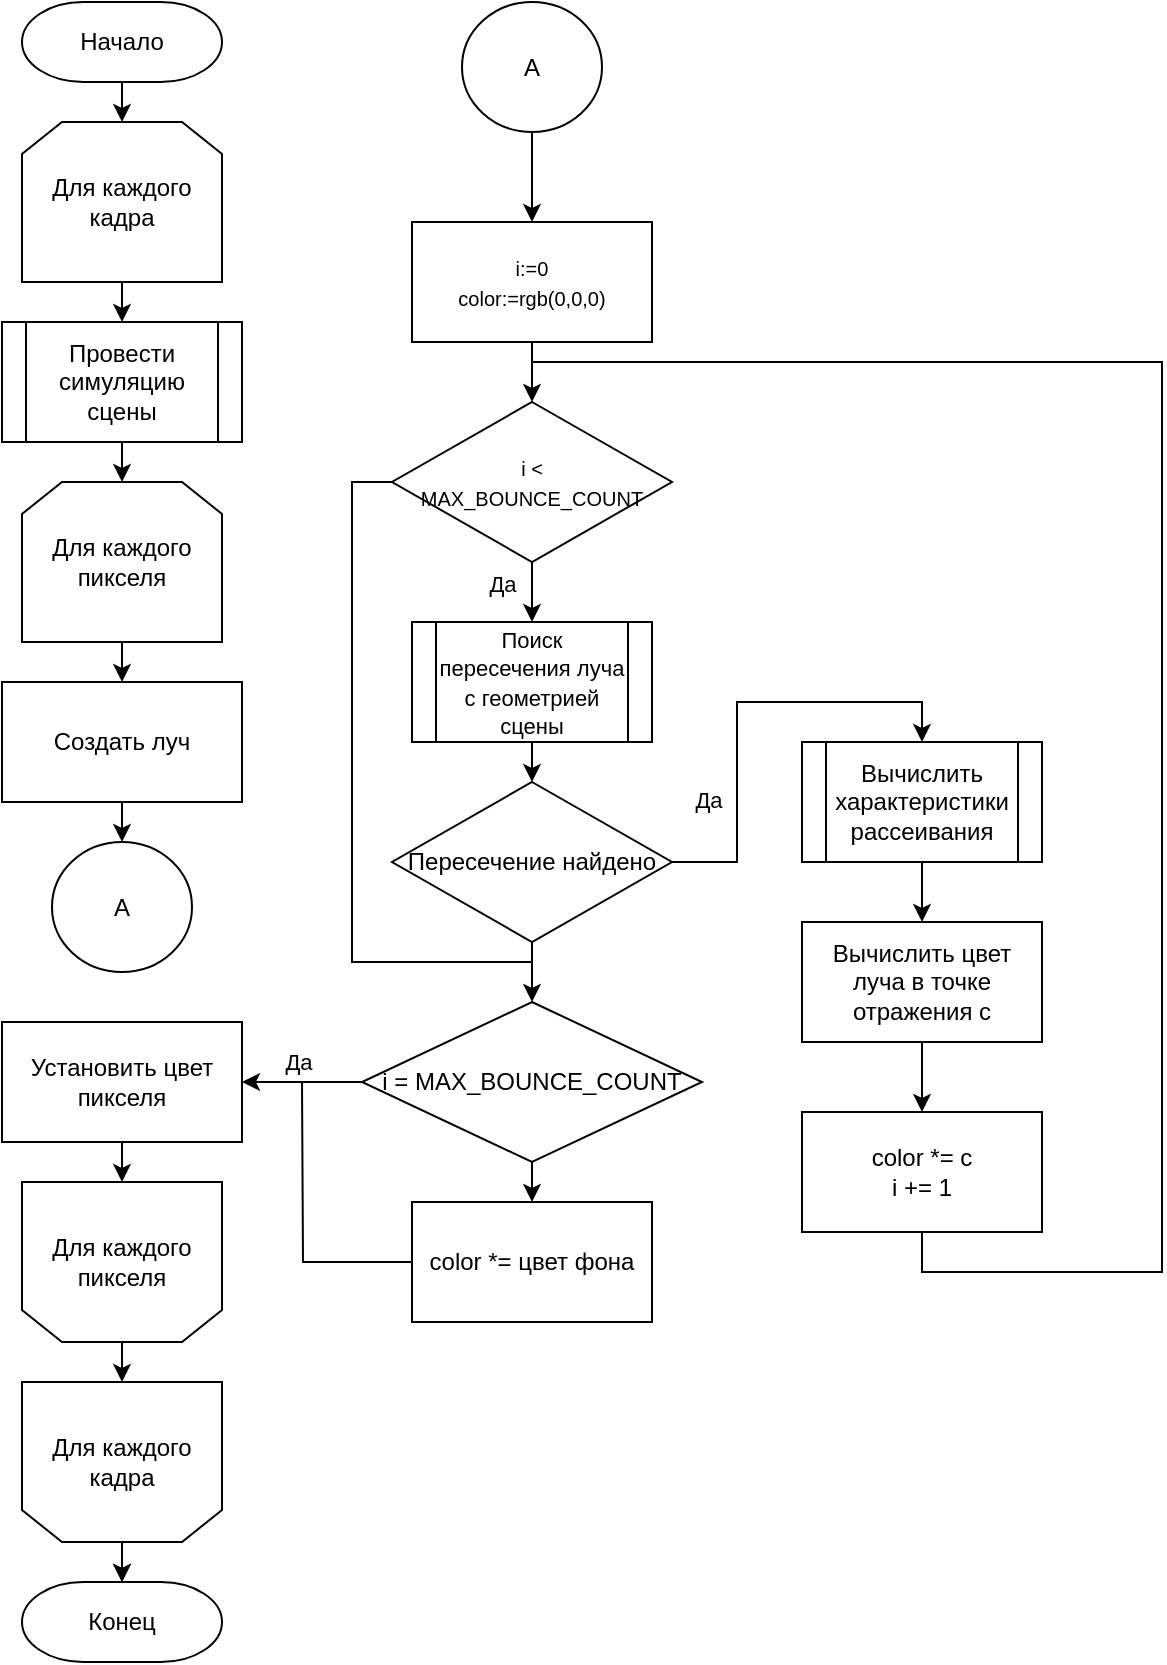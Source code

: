 <mxfile version="22.1.7" type="device">
  <diagram id="C5RBs43oDa-KdzZeNtuy" name="Page-1">
    <mxGraphModel dx="954" dy="617" grid="1" gridSize="10" guides="1" tooltips="1" connect="1" arrows="1" fold="1" page="1" pageScale="1" pageWidth="827" pageHeight="1169" math="0" shadow="0">
      <root>
        <mxCell id="WIyWlLk6GJQsqaUBKTNV-0" />
        <mxCell id="WIyWlLk6GJQsqaUBKTNV-1" parent="WIyWlLk6GJQsqaUBKTNV-0" />
        <mxCell id="Vov0EzuTKuRAHN_TWs5X-8" style="edgeStyle=orthogonalEdgeStyle;rounded=0;orthogonalLoop=1;jettySize=auto;html=1;exitX=0.5;exitY=1;exitDx=0;exitDy=0;exitPerimeter=0;entryX=0.5;entryY=0;entryDx=0;entryDy=0;" parent="WIyWlLk6GJQsqaUBKTNV-1" source="Vov0EzuTKuRAHN_TWs5X-3" target="Vov0EzuTKuRAHN_TWs5X-7" edge="1">
          <mxGeometry relative="1" as="geometry" />
        </mxCell>
        <mxCell id="Vov0EzuTKuRAHN_TWs5X-3" value="Начало" style="strokeWidth=1;html=1;shape=mxgraph.flowchart.terminator;whiteSpace=wrap;" parent="WIyWlLk6GJQsqaUBKTNV-1" vertex="1">
          <mxGeometry x="120" y="50" width="100" height="40" as="geometry" />
        </mxCell>
        <mxCell id="Vov0EzuTKuRAHN_TWs5X-11" style="edgeStyle=orthogonalEdgeStyle;rounded=0;orthogonalLoop=1;jettySize=auto;html=1;exitX=0.5;exitY=1;exitDx=0;exitDy=0;entryX=0.5;entryY=0;entryDx=0;entryDy=0;" parent="WIyWlLk6GJQsqaUBKTNV-1" source="Vov0EzuTKuRAHN_TWs5X-5" target="Vov0EzuTKuRAHN_TWs5X-10" edge="1">
          <mxGeometry relative="1" as="geometry" />
        </mxCell>
        <mxCell id="Vov0EzuTKuRAHN_TWs5X-5" value="Провести симуляцию сцены" style="shape=process;whiteSpace=wrap;html=1;backgroundOutline=1;" parent="WIyWlLk6GJQsqaUBKTNV-1" vertex="1">
          <mxGeometry x="110" y="210" width="120" height="60" as="geometry" />
        </mxCell>
        <mxCell id="Vov0EzuTKuRAHN_TWs5X-9" style="edgeStyle=orthogonalEdgeStyle;rounded=0;orthogonalLoop=1;jettySize=auto;html=1;exitX=0.5;exitY=1;exitDx=0;exitDy=0;entryX=0.5;entryY=0;entryDx=0;entryDy=0;" parent="WIyWlLk6GJQsqaUBKTNV-1" source="Vov0EzuTKuRAHN_TWs5X-7" target="Vov0EzuTKuRAHN_TWs5X-5" edge="1">
          <mxGeometry relative="1" as="geometry" />
        </mxCell>
        <mxCell id="Vov0EzuTKuRAHN_TWs5X-7" value="Для каждого кадра" style="shape=loopLimit;whiteSpace=wrap;html=1;" parent="WIyWlLk6GJQsqaUBKTNV-1" vertex="1">
          <mxGeometry x="120" y="110" width="100" height="80" as="geometry" />
        </mxCell>
        <mxCell id="Vov0EzuTKuRAHN_TWs5X-13" style="edgeStyle=orthogonalEdgeStyle;rounded=0;orthogonalLoop=1;jettySize=auto;html=1;exitX=0.5;exitY=1;exitDx=0;exitDy=0;entryX=0.5;entryY=0;entryDx=0;entryDy=0;" parent="WIyWlLk6GJQsqaUBKTNV-1" source="Vov0EzuTKuRAHN_TWs5X-10" target="Vov0EzuTKuRAHN_TWs5X-12" edge="1">
          <mxGeometry relative="1" as="geometry" />
        </mxCell>
        <mxCell id="Vov0EzuTKuRAHN_TWs5X-10" value="Для каждого пикселя" style="shape=loopLimit;whiteSpace=wrap;html=1;" parent="WIyWlLk6GJQsqaUBKTNV-1" vertex="1">
          <mxGeometry x="120" y="290" width="100" height="80" as="geometry" />
        </mxCell>
        <mxCell id="Vov0EzuTKuRAHN_TWs5X-17" style="edgeStyle=orthogonalEdgeStyle;rounded=0;orthogonalLoop=1;jettySize=auto;html=1;exitX=0.5;exitY=1;exitDx=0;exitDy=0;entryX=0.5;entryY=0;entryDx=0;entryDy=0;" parent="WIyWlLk6GJQsqaUBKTNV-1" source="Vov0EzuTKuRAHN_TWs5X-12" target="Vov0EzuTKuRAHN_TWs5X-16" edge="1">
          <mxGeometry relative="1" as="geometry" />
        </mxCell>
        <mxCell id="Vov0EzuTKuRAHN_TWs5X-12" value="Создать луч" style="rounded=0;whiteSpace=wrap;html=1;" parent="WIyWlLk6GJQsqaUBKTNV-1" vertex="1">
          <mxGeometry x="110" y="390" width="120" height="60" as="geometry" />
        </mxCell>
        <mxCell id="Vov0EzuTKuRAHN_TWs5X-16" value="А" style="ellipse;whiteSpace=wrap;html=1;" parent="WIyWlLk6GJQsqaUBKTNV-1" vertex="1">
          <mxGeometry x="135" y="470" width="70" height="65" as="geometry" />
        </mxCell>
        <mxCell id="Vov0EzuTKuRAHN_TWs5X-22" style="edgeStyle=orthogonalEdgeStyle;rounded=0;orthogonalLoop=1;jettySize=auto;html=1;exitX=0.5;exitY=1;exitDx=0;exitDy=0;entryX=0.5;entryY=1;entryDx=0;entryDy=0;" parent="WIyWlLk6GJQsqaUBKTNV-1" source="Vov0EzuTKuRAHN_TWs5X-18" target="Vov0EzuTKuRAHN_TWs5X-20" edge="1">
          <mxGeometry relative="1" as="geometry" />
        </mxCell>
        <mxCell id="Vov0EzuTKuRAHN_TWs5X-18" value="Установить цвет пикселя" style="rounded=0;whiteSpace=wrap;html=1;" parent="WIyWlLk6GJQsqaUBKTNV-1" vertex="1">
          <mxGeometry x="110" y="560" width="120" height="60" as="geometry" />
        </mxCell>
        <mxCell id="Vov0EzuTKuRAHN_TWs5X-24" style="edgeStyle=orthogonalEdgeStyle;rounded=0;orthogonalLoop=1;jettySize=auto;html=1;exitX=0.5;exitY=0;exitDx=0;exitDy=0;entryX=0.5;entryY=1;entryDx=0;entryDy=0;" parent="WIyWlLk6GJQsqaUBKTNV-1" source="Vov0EzuTKuRAHN_TWs5X-20" target="Vov0EzuTKuRAHN_TWs5X-23" edge="1">
          <mxGeometry relative="1" as="geometry" />
        </mxCell>
        <mxCell id="Vov0EzuTKuRAHN_TWs5X-20" value="Для каждого пикселя" style="shape=loopLimit;whiteSpace=wrap;html=1;rotation=0;horizontal=1;direction=west;" parent="WIyWlLk6GJQsqaUBKTNV-1" vertex="1">
          <mxGeometry x="120" y="640" width="100" height="80" as="geometry" />
        </mxCell>
        <mxCell id="Vov0EzuTKuRAHN_TWs5X-54" style="edgeStyle=orthogonalEdgeStyle;rounded=0;orthogonalLoop=1;jettySize=auto;html=1;exitX=0.5;exitY=0;exitDx=0;exitDy=0;entryX=0.5;entryY=0;entryDx=0;entryDy=0;entryPerimeter=0;" parent="WIyWlLk6GJQsqaUBKTNV-1" source="Vov0EzuTKuRAHN_TWs5X-23" target="Vov0EzuTKuRAHN_TWs5X-25" edge="1">
          <mxGeometry relative="1" as="geometry" />
        </mxCell>
        <mxCell id="MvOk6W_e_Ivg_tK6j7mt-0" value="" style="edgeStyle=orthogonalEdgeStyle;rounded=0;orthogonalLoop=1;jettySize=auto;html=1;" edge="1" parent="WIyWlLk6GJQsqaUBKTNV-1" source="Vov0EzuTKuRAHN_TWs5X-23" target="Vov0EzuTKuRAHN_TWs5X-25">
          <mxGeometry relative="1" as="geometry" />
        </mxCell>
        <mxCell id="Vov0EzuTKuRAHN_TWs5X-23" value="Для каждого кадра" style="shape=loopLimit;whiteSpace=wrap;html=1;rotation=0;horizontal=1;direction=west;" parent="WIyWlLk6GJQsqaUBKTNV-1" vertex="1">
          <mxGeometry x="120" y="740" width="100" height="80" as="geometry" />
        </mxCell>
        <mxCell id="Vov0EzuTKuRAHN_TWs5X-25" value="Конец" style="strokeWidth=1;html=1;shape=mxgraph.flowchart.terminator;whiteSpace=wrap;" parent="WIyWlLk6GJQsqaUBKTNV-1" vertex="1">
          <mxGeometry x="120" y="840" width="100" height="40" as="geometry" />
        </mxCell>
        <mxCell id="Vov0EzuTKuRAHN_TWs5X-30" style="edgeStyle=orthogonalEdgeStyle;rounded=0;orthogonalLoop=1;jettySize=auto;html=1;exitX=0.5;exitY=1;exitDx=0;exitDy=0;entryX=0.5;entryY=0;entryDx=0;entryDy=0;" parent="WIyWlLk6GJQsqaUBKTNV-1" source="Vov0EzuTKuRAHN_TWs5X-28" target="Vov0EzuTKuRAHN_TWs5X-43" edge="1">
          <mxGeometry relative="1" as="geometry">
            <mxPoint x="375" y="150" as="targetPoint" />
          </mxGeometry>
        </mxCell>
        <mxCell id="Vov0EzuTKuRAHN_TWs5X-28" value="А" style="ellipse;whiteSpace=wrap;html=1;" parent="WIyWlLk6GJQsqaUBKTNV-1" vertex="1">
          <mxGeometry x="340" y="50" width="70" height="65" as="geometry" />
        </mxCell>
        <mxCell id="Vov0EzuTKuRAHN_TWs5X-34" style="edgeStyle=orthogonalEdgeStyle;rounded=0;orthogonalLoop=1;jettySize=auto;html=1;exitX=0.5;exitY=1;exitDx=0;exitDy=0;entryX=0.5;entryY=0;entryDx=0;entryDy=0;" parent="WIyWlLk6GJQsqaUBKTNV-1" source="Vov0EzuTKuRAHN_TWs5X-31" target="Vov0EzuTKuRAHN_TWs5X-33" edge="1">
          <mxGeometry relative="1" as="geometry" />
        </mxCell>
        <mxCell id="Vov0EzuTKuRAHN_TWs5X-31" value="&lt;font style=&quot;font-size: 11px;&quot;&gt;Поиск пересечения луча с геометрией сцены&lt;/font&gt;" style="shape=process;whiteSpace=wrap;html=1;backgroundOutline=1;" parent="WIyWlLk6GJQsqaUBKTNV-1" vertex="1">
          <mxGeometry x="315" y="360" width="120" height="60" as="geometry" />
        </mxCell>
        <mxCell id="Vov0EzuTKuRAHN_TWs5X-38" style="edgeStyle=orthogonalEdgeStyle;rounded=0;orthogonalLoop=1;jettySize=auto;html=1;exitX=1;exitY=0.5;exitDx=0;exitDy=0;entryX=0.5;entryY=0;entryDx=0;entryDy=0;" parent="WIyWlLk6GJQsqaUBKTNV-1" source="Vov0EzuTKuRAHN_TWs5X-33" target="Vov0EzuTKuRAHN_TWs5X-37" edge="1">
          <mxGeometry relative="1" as="geometry" />
        </mxCell>
        <mxCell id="Vov0EzuTKuRAHN_TWs5X-39" value="Да" style="edgeLabel;html=1;align=center;verticalAlign=middle;resizable=0;points=[];" parent="Vov0EzuTKuRAHN_TWs5X-38" vertex="1" connectable="0">
          <mxGeometry x="-0.467" relative="1" as="geometry">
            <mxPoint x="-15" y="-4" as="offset" />
          </mxGeometry>
        </mxCell>
        <mxCell id="Vov0EzuTKuRAHN_TWs5X-52" style="edgeStyle=orthogonalEdgeStyle;rounded=0;orthogonalLoop=1;jettySize=auto;html=1;exitX=0.5;exitY=1;exitDx=0;exitDy=0;entryX=0.5;entryY=0;entryDx=0;entryDy=0;" parent="WIyWlLk6GJQsqaUBKTNV-1" source="Vov0EzuTKuRAHN_TWs5X-33" target="Vov0EzuTKuRAHN_TWs5X-56" edge="1">
          <mxGeometry relative="1" as="geometry">
            <mxPoint x="375" y="545" as="targetPoint" />
          </mxGeometry>
        </mxCell>
        <mxCell id="Vov0EzuTKuRAHN_TWs5X-33" value="Пересечение найдено" style="rhombus;whiteSpace=wrap;html=1;" parent="WIyWlLk6GJQsqaUBKTNV-1" vertex="1">
          <mxGeometry x="305" y="440" width="140" height="80" as="geometry" />
        </mxCell>
        <mxCell id="Vov0EzuTKuRAHN_TWs5X-42" style="edgeStyle=orthogonalEdgeStyle;rounded=0;orthogonalLoop=1;jettySize=auto;html=1;exitX=0.5;exitY=1;exitDx=0;exitDy=0;entryX=0.5;entryY=0;entryDx=0;entryDy=0;" parent="WIyWlLk6GJQsqaUBKTNV-1" source="Vov0EzuTKuRAHN_TWs5X-37" target="Vov0EzuTKuRAHN_TWs5X-41" edge="1">
          <mxGeometry relative="1" as="geometry" />
        </mxCell>
        <mxCell id="Vov0EzuTKuRAHN_TWs5X-37" value="Вычислить характеристики рассеивания" style="shape=process;whiteSpace=wrap;html=1;backgroundOutline=1;" parent="WIyWlLk6GJQsqaUBKTNV-1" vertex="1">
          <mxGeometry x="510" y="420" width="120" height="60" as="geometry" />
        </mxCell>
        <mxCell id="Vov0EzuTKuRAHN_TWs5X-50" style="edgeStyle=orthogonalEdgeStyle;rounded=0;orthogonalLoop=1;jettySize=auto;html=1;exitX=0.5;exitY=1;exitDx=0;exitDy=0;entryX=0.5;entryY=0;entryDx=0;entryDy=0;" parent="WIyWlLk6GJQsqaUBKTNV-1" source="Vov0EzuTKuRAHN_TWs5X-41" target="Vov0EzuTKuRAHN_TWs5X-44" edge="1">
          <mxGeometry relative="1" as="geometry" />
        </mxCell>
        <mxCell id="Vov0EzuTKuRAHN_TWs5X-41" value="Вычислить цвет луча в точке отражения c" style="rounded=0;whiteSpace=wrap;html=1;" parent="WIyWlLk6GJQsqaUBKTNV-1" vertex="1">
          <mxGeometry x="510" y="510" width="120" height="60" as="geometry" />
        </mxCell>
        <mxCell id="Vov0EzuTKuRAHN_TWs5X-46" style="edgeStyle=orthogonalEdgeStyle;rounded=0;orthogonalLoop=1;jettySize=auto;html=1;exitX=0.5;exitY=1;exitDx=0;exitDy=0;entryX=0.5;entryY=0;entryDx=0;entryDy=0;" parent="WIyWlLk6GJQsqaUBKTNV-1" source="Vov0EzuTKuRAHN_TWs5X-43" target="Vov0EzuTKuRAHN_TWs5X-45" edge="1">
          <mxGeometry relative="1" as="geometry" />
        </mxCell>
        <mxCell id="Vov0EzuTKuRAHN_TWs5X-43" value="&lt;font style=&quot;border-color: var(--border-color); font-size: 10px;&quot;&gt;i:=0&lt;/font&gt;&lt;font style=&quot;border-color: var(--border-color); font-size: 10px;&quot;&gt;&lt;br style=&quot;border-color: var(--border-color);&quot;&gt;&lt;font style=&quot;border-color: var(--border-color);&quot;&gt;color:=rgb(0,0,0)&lt;/font&gt;&lt;/font&gt;" style="rounded=0;whiteSpace=wrap;html=1;" parent="WIyWlLk6GJQsqaUBKTNV-1" vertex="1">
          <mxGeometry x="315" y="160" width="120" height="60" as="geometry" />
        </mxCell>
        <mxCell id="Vov0EzuTKuRAHN_TWs5X-51" style="edgeStyle=orthogonalEdgeStyle;rounded=0;orthogonalLoop=1;jettySize=auto;html=1;exitX=0.5;exitY=1;exitDx=0;exitDy=0;endArrow=none;endFill=0;" parent="WIyWlLk6GJQsqaUBKTNV-1" source="Vov0EzuTKuRAHN_TWs5X-44" edge="1">
          <mxGeometry relative="1" as="geometry">
            <mxPoint x="375" y="230" as="targetPoint" />
            <Array as="points">
              <mxPoint x="570" y="685" />
              <mxPoint x="690" y="685" />
              <mxPoint x="690" y="230" />
            </Array>
          </mxGeometry>
        </mxCell>
        <mxCell id="Vov0EzuTKuRAHN_TWs5X-44" value="color *= c&lt;br&gt;i += 1" style="rounded=0;whiteSpace=wrap;html=1;" parent="WIyWlLk6GJQsqaUBKTNV-1" vertex="1">
          <mxGeometry x="510" y="605" width="120" height="60" as="geometry" />
        </mxCell>
        <mxCell id="Vov0EzuTKuRAHN_TWs5X-47" style="edgeStyle=orthogonalEdgeStyle;rounded=0;orthogonalLoop=1;jettySize=auto;html=1;exitX=0.5;exitY=1;exitDx=0;exitDy=0;entryX=0.5;entryY=0;entryDx=0;entryDy=0;" parent="WIyWlLk6GJQsqaUBKTNV-1" source="Vov0EzuTKuRAHN_TWs5X-45" target="Vov0EzuTKuRAHN_TWs5X-31" edge="1">
          <mxGeometry relative="1" as="geometry" />
        </mxCell>
        <mxCell id="Vov0EzuTKuRAHN_TWs5X-49" style="edgeStyle=orthogonalEdgeStyle;rounded=0;orthogonalLoop=1;jettySize=auto;html=1;exitX=0;exitY=0.5;exitDx=0;exitDy=0;endArrow=none;endFill=0;" parent="WIyWlLk6GJQsqaUBKTNV-1" source="Vov0EzuTKuRAHN_TWs5X-45" edge="1">
          <mxGeometry relative="1" as="geometry">
            <mxPoint x="375" y="530" as="targetPoint" />
            <Array as="points">
              <mxPoint x="285" y="290" />
              <mxPoint x="285" y="530" />
              <mxPoint x="370" y="530" />
            </Array>
          </mxGeometry>
        </mxCell>
        <mxCell id="Vov0EzuTKuRAHN_TWs5X-53" value="Да" style="edgeLabel;html=1;align=center;verticalAlign=middle;resizable=0;points=[];" parent="Vov0EzuTKuRAHN_TWs5X-49" vertex="1" connectable="0">
          <mxGeometry x="-0.718" relative="1" as="geometry">
            <mxPoint x="75" y="21" as="offset" />
          </mxGeometry>
        </mxCell>
        <mxCell id="Vov0EzuTKuRAHN_TWs5X-45" value="&lt;font style=&quot;font-size: 10px;&quot;&gt;i &amp;lt; &lt;br&gt;MAX_BOUNCE_COUNT&lt;/font&gt;" style="rhombus;whiteSpace=wrap;html=1;" parent="WIyWlLk6GJQsqaUBKTNV-1" vertex="1">
          <mxGeometry x="305" y="250" width="140" height="80" as="geometry" />
        </mxCell>
        <mxCell id="Vov0EzuTKuRAHN_TWs5X-58" style="edgeStyle=orthogonalEdgeStyle;rounded=0;orthogonalLoop=1;jettySize=auto;html=1;exitX=0;exitY=0.5;exitDx=0;exitDy=0;entryX=1;entryY=0.5;entryDx=0;entryDy=0;" parent="WIyWlLk6GJQsqaUBKTNV-1" source="Vov0EzuTKuRAHN_TWs5X-56" target="Vov0EzuTKuRAHN_TWs5X-18" edge="1">
          <mxGeometry relative="1" as="geometry" />
        </mxCell>
        <mxCell id="Vov0EzuTKuRAHN_TWs5X-59" value="Да" style="edgeLabel;html=1;align=center;verticalAlign=middle;resizable=0;points=[];" parent="Vov0EzuTKuRAHN_TWs5X-58" vertex="1" connectable="0">
          <mxGeometry x="0.075" y="-1" relative="1" as="geometry">
            <mxPoint y="-9" as="offset" />
          </mxGeometry>
        </mxCell>
        <mxCell id="Vov0EzuTKuRAHN_TWs5X-61" style="edgeStyle=orthogonalEdgeStyle;rounded=0;orthogonalLoop=1;jettySize=auto;html=1;exitX=0.5;exitY=1;exitDx=0;exitDy=0;entryX=0.5;entryY=1;entryDx=0;entryDy=0;" parent="WIyWlLk6GJQsqaUBKTNV-1" source="Vov0EzuTKuRAHN_TWs5X-56" target="Vov0EzuTKuRAHN_TWs5X-60" edge="1">
          <mxGeometry relative="1" as="geometry" />
        </mxCell>
        <mxCell id="Vov0EzuTKuRAHN_TWs5X-56" value="i = MAX_BOUNCE_COUNT" style="rhombus;whiteSpace=wrap;html=1;" parent="WIyWlLk6GJQsqaUBKTNV-1" vertex="1">
          <mxGeometry x="290" y="550" width="170" height="80" as="geometry" />
        </mxCell>
        <mxCell id="Vov0EzuTKuRAHN_TWs5X-62" style="edgeStyle=orthogonalEdgeStyle;rounded=0;orthogonalLoop=1;jettySize=auto;html=1;exitX=1;exitY=0.5;exitDx=0;exitDy=0;endArrow=none;endFill=0;" parent="WIyWlLk6GJQsqaUBKTNV-1" source="Vov0EzuTKuRAHN_TWs5X-60" edge="1">
          <mxGeometry relative="1" as="geometry">
            <mxPoint x="260" y="590" as="targetPoint" />
          </mxGeometry>
        </mxCell>
        <mxCell id="Vov0EzuTKuRAHN_TWs5X-60" value="color *= цвет фона" style="rounded=0;whiteSpace=wrap;html=1;direction=west;" parent="WIyWlLk6GJQsqaUBKTNV-1" vertex="1">
          <mxGeometry x="315" y="650" width="120" height="60" as="geometry" />
        </mxCell>
      </root>
    </mxGraphModel>
  </diagram>
</mxfile>
